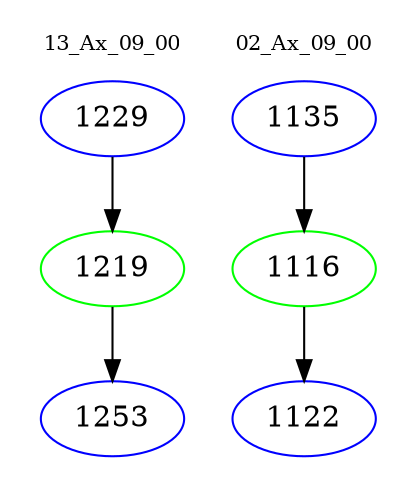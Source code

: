 digraph{
subgraph cluster_0 {
color = white
label = "13_Ax_09_00";
fontsize=10;
T0_1229 [label="1229", color="blue"]
T0_1229 -> T0_1219 [color="black"]
T0_1219 [label="1219", color="green"]
T0_1219 -> T0_1253 [color="black"]
T0_1253 [label="1253", color="blue"]
}
subgraph cluster_1 {
color = white
label = "02_Ax_09_00";
fontsize=10;
T1_1135 [label="1135", color="blue"]
T1_1135 -> T1_1116 [color="black"]
T1_1116 [label="1116", color="green"]
T1_1116 -> T1_1122 [color="black"]
T1_1122 [label="1122", color="blue"]
}
}
